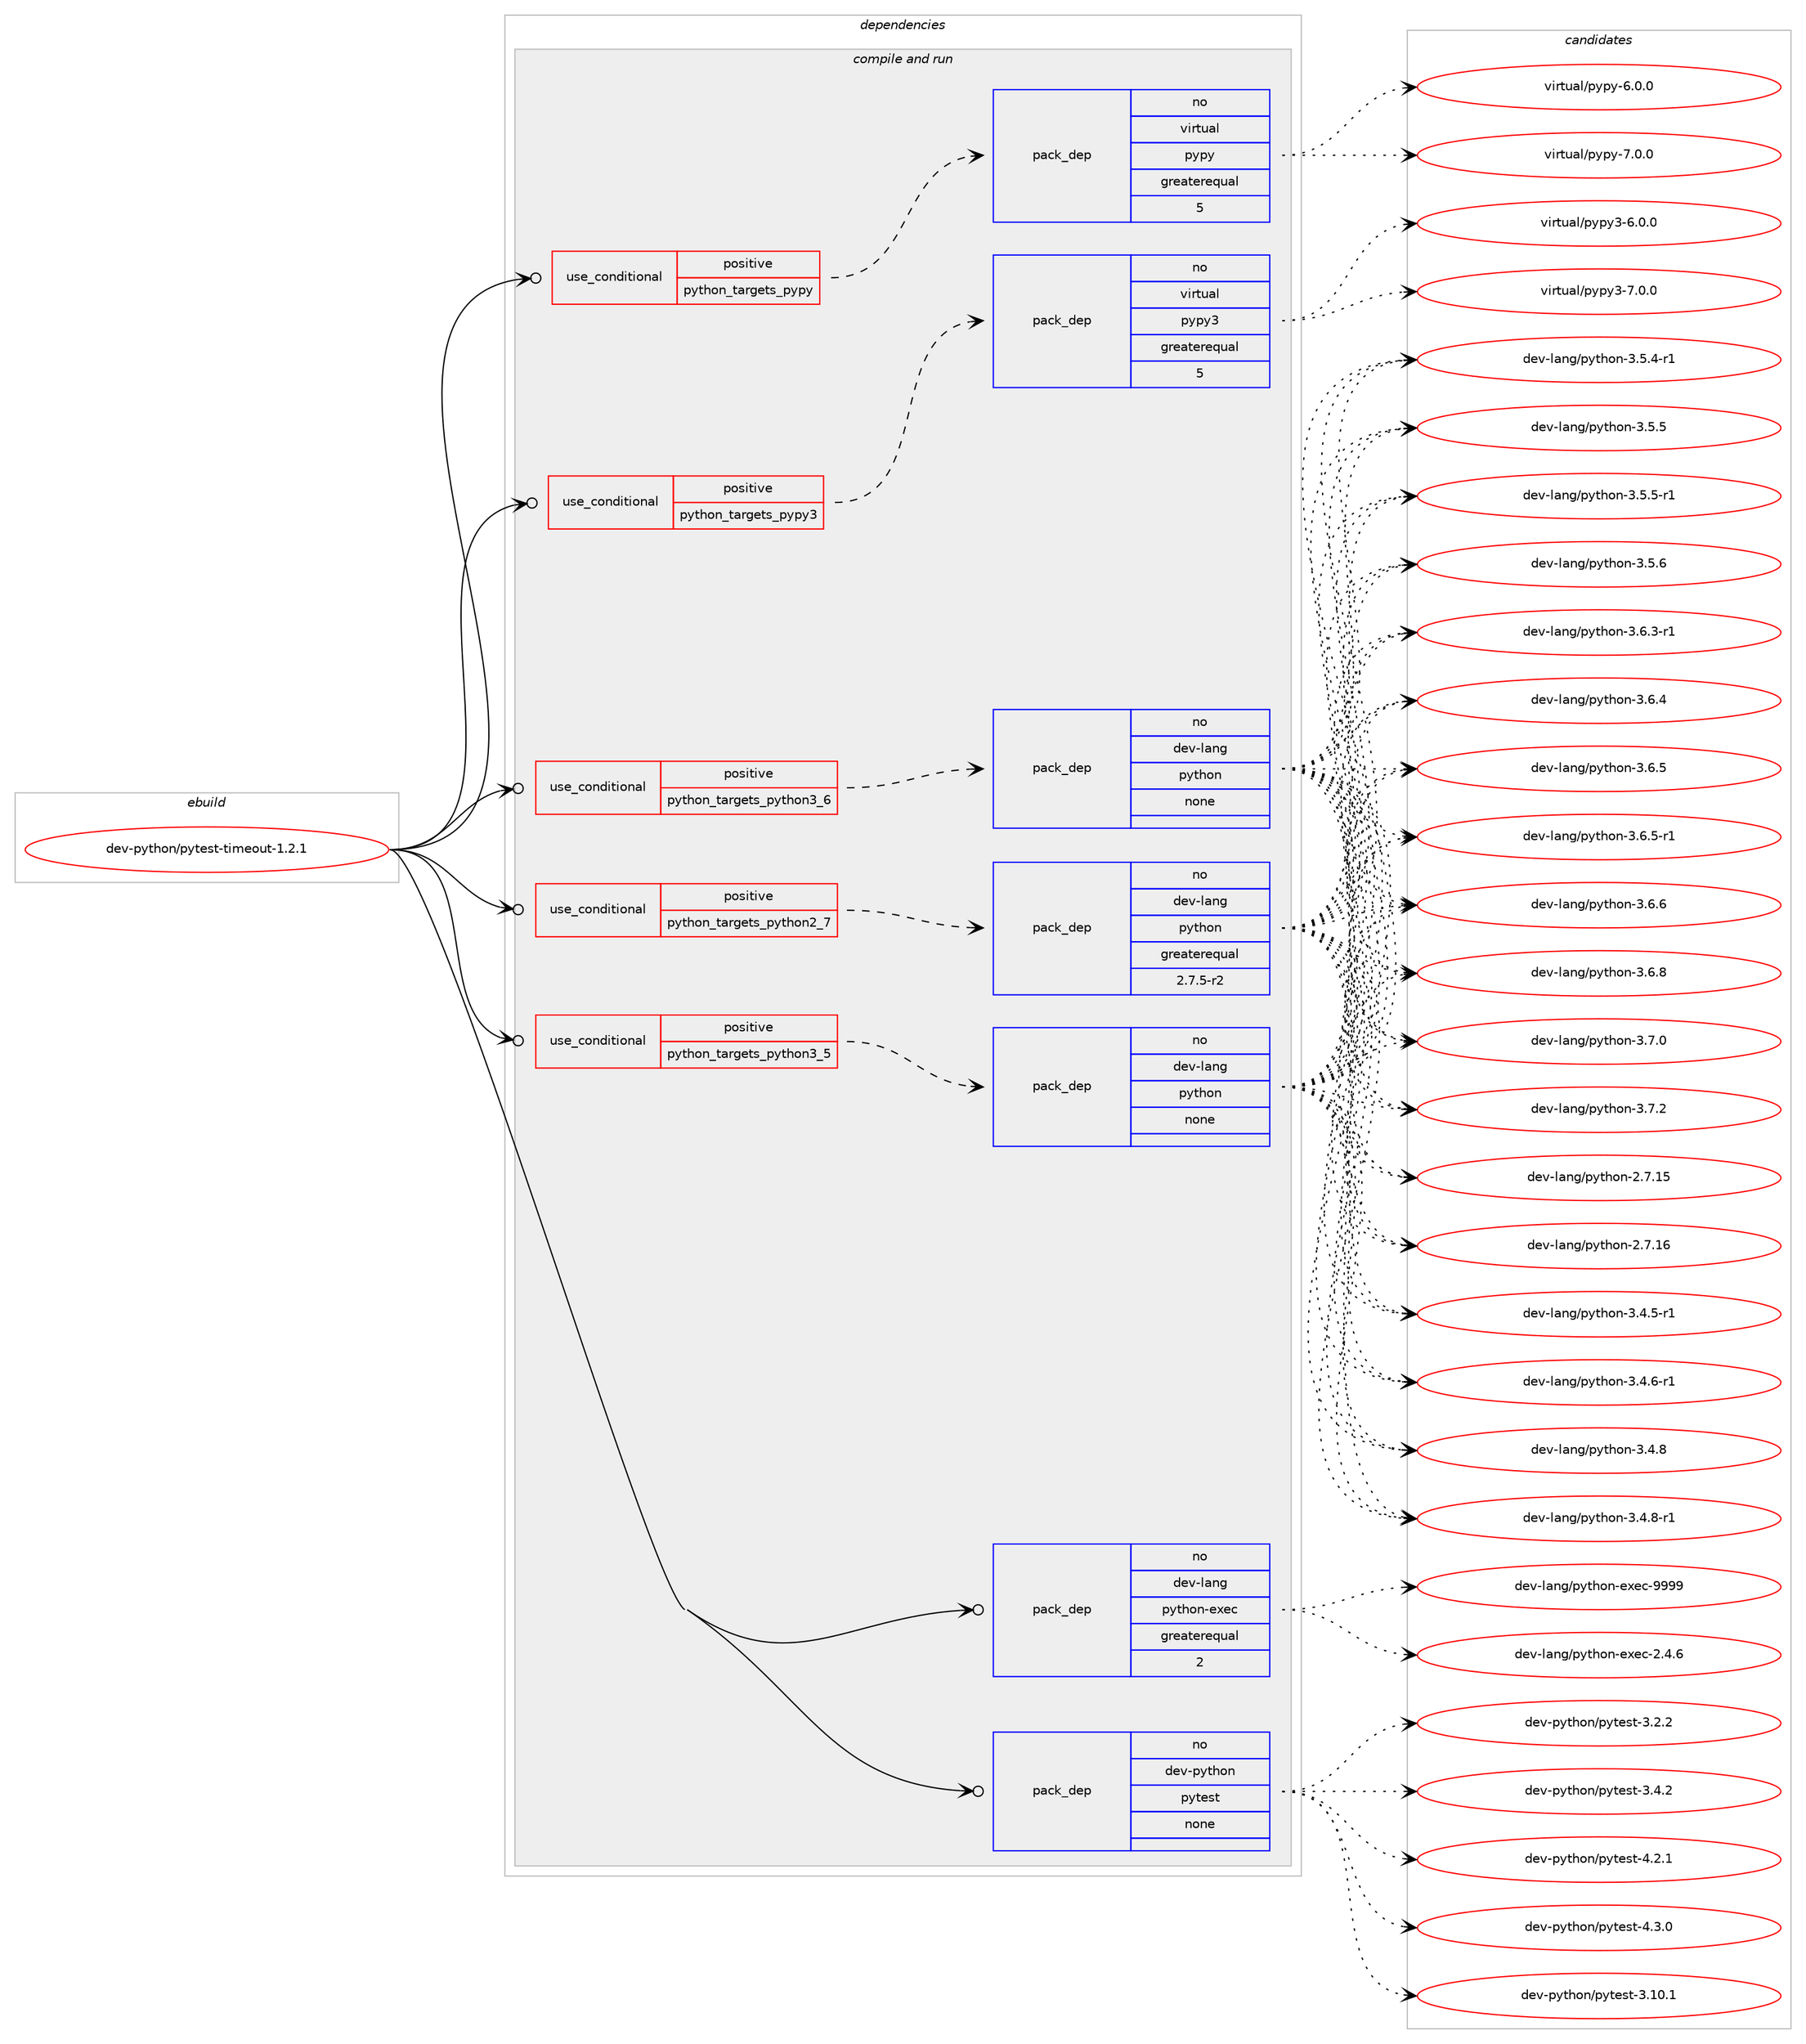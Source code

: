 digraph prolog {

# *************
# Graph options
# *************

newrank=true;
concentrate=true;
compound=true;
graph [rankdir=LR,fontname=Helvetica,fontsize=10,ranksep=1.5];#, ranksep=2.5, nodesep=0.2];
edge  [arrowhead=vee];
node  [fontname=Helvetica,fontsize=10];

# **********
# The ebuild
# **********

subgraph cluster_leftcol {
color=gray;
rank=same;
label=<<i>ebuild</i>>;
id [label="dev-python/pytest-timeout-1.2.1", color=red, width=4, href="../dev-python/pytest-timeout-1.2.1.svg"];
}

# ****************
# The dependencies
# ****************

subgraph cluster_midcol {
color=gray;
label=<<i>dependencies</i>>;
subgraph cluster_compile {
fillcolor="#eeeeee";
style=filled;
label=<<i>compile</i>>;
}
subgraph cluster_compileandrun {
fillcolor="#eeeeee";
style=filled;
label=<<i>compile and run</i>>;
subgraph cond382309 {
dependency1433810 [label=<<TABLE BORDER="0" CELLBORDER="1" CELLSPACING="0" CELLPADDING="4"><TR><TD ROWSPAN="3" CELLPADDING="10">use_conditional</TD></TR><TR><TD>positive</TD></TR><TR><TD>python_targets_pypy</TD></TR></TABLE>>, shape=none, color=red];
subgraph pack1028153 {
dependency1433811 [label=<<TABLE BORDER="0" CELLBORDER="1" CELLSPACING="0" CELLPADDING="4" WIDTH="220"><TR><TD ROWSPAN="6" CELLPADDING="30">pack_dep</TD></TR><TR><TD WIDTH="110">no</TD></TR><TR><TD>virtual</TD></TR><TR><TD>pypy</TD></TR><TR><TD>greaterequal</TD></TR><TR><TD>5</TD></TR></TABLE>>, shape=none, color=blue];
}
dependency1433810:e -> dependency1433811:w [weight=20,style="dashed",arrowhead="vee"];
}
id:e -> dependency1433810:w [weight=20,style="solid",arrowhead="odotvee"];
subgraph cond382310 {
dependency1433812 [label=<<TABLE BORDER="0" CELLBORDER="1" CELLSPACING="0" CELLPADDING="4"><TR><TD ROWSPAN="3" CELLPADDING="10">use_conditional</TD></TR><TR><TD>positive</TD></TR><TR><TD>python_targets_pypy3</TD></TR></TABLE>>, shape=none, color=red];
subgraph pack1028154 {
dependency1433813 [label=<<TABLE BORDER="0" CELLBORDER="1" CELLSPACING="0" CELLPADDING="4" WIDTH="220"><TR><TD ROWSPAN="6" CELLPADDING="30">pack_dep</TD></TR><TR><TD WIDTH="110">no</TD></TR><TR><TD>virtual</TD></TR><TR><TD>pypy3</TD></TR><TR><TD>greaterequal</TD></TR><TR><TD>5</TD></TR></TABLE>>, shape=none, color=blue];
}
dependency1433812:e -> dependency1433813:w [weight=20,style="dashed",arrowhead="vee"];
}
id:e -> dependency1433812:w [weight=20,style="solid",arrowhead="odotvee"];
subgraph cond382311 {
dependency1433814 [label=<<TABLE BORDER="0" CELLBORDER="1" CELLSPACING="0" CELLPADDING="4"><TR><TD ROWSPAN="3" CELLPADDING="10">use_conditional</TD></TR><TR><TD>positive</TD></TR><TR><TD>python_targets_python2_7</TD></TR></TABLE>>, shape=none, color=red];
subgraph pack1028155 {
dependency1433815 [label=<<TABLE BORDER="0" CELLBORDER="1" CELLSPACING="0" CELLPADDING="4" WIDTH="220"><TR><TD ROWSPAN="6" CELLPADDING="30">pack_dep</TD></TR><TR><TD WIDTH="110">no</TD></TR><TR><TD>dev-lang</TD></TR><TR><TD>python</TD></TR><TR><TD>greaterequal</TD></TR><TR><TD>2.7.5-r2</TD></TR></TABLE>>, shape=none, color=blue];
}
dependency1433814:e -> dependency1433815:w [weight=20,style="dashed",arrowhead="vee"];
}
id:e -> dependency1433814:w [weight=20,style="solid",arrowhead="odotvee"];
subgraph cond382312 {
dependency1433816 [label=<<TABLE BORDER="0" CELLBORDER="1" CELLSPACING="0" CELLPADDING="4"><TR><TD ROWSPAN="3" CELLPADDING="10">use_conditional</TD></TR><TR><TD>positive</TD></TR><TR><TD>python_targets_python3_5</TD></TR></TABLE>>, shape=none, color=red];
subgraph pack1028156 {
dependency1433817 [label=<<TABLE BORDER="0" CELLBORDER="1" CELLSPACING="0" CELLPADDING="4" WIDTH="220"><TR><TD ROWSPAN="6" CELLPADDING="30">pack_dep</TD></TR><TR><TD WIDTH="110">no</TD></TR><TR><TD>dev-lang</TD></TR><TR><TD>python</TD></TR><TR><TD>none</TD></TR><TR><TD></TD></TR></TABLE>>, shape=none, color=blue];
}
dependency1433816:e -> dependency1433817:w [weight=20,style="dashed",arrowhead="vee"];
}
id:e -> dependency1433816:w [weight=20,style="solid",arrowhead="odotvee"];
subgraph cond382313 {
dependency1433818 [label=<<TABLE BORDER="0" CELLBORDER="1" CELLSPACING="0" CELLPADDING="4"><TR><TD ROWSPAN="3" CELLPADDING="10">use_conditional</TD></TR><TR><TD>positive</TD></TR><TR><TD>python_targets_python3_6</TD></TR></TABLE>>, shape=none, color=red];
subgraph pack1028157 {
dependency1433819 [label=<<TABLE BORDER="0" CELLBORDER="1" CELLSPACING="0" CELLPADDING="4" WIDTH="220"><TR><TD ROWSPAN="6" CELLPADDING="30">pack_dep</TD></TR><TR><TD WIDTH="110">no</TD></TR><TR><TD>dev-lang</TD></TR><TR><TD>python</TD></TR><TR><TD>none</TD></TR><TR><TD></TD></TR></TABLE>>, shape=none, color=blue];
}
dependency1433818:e -> dependency1433819:w [weight=20,style="dashed",arrowhead="vee"];
}
id:e -> dependency1433818:w [weight=20,style="solid",arrowhead="odotvee"];
subgraph pack1028158 {
dependency1433820 [label=<<TABLE BORDER="0" CELLBORDER="1" CELLSPACING="0" CELLPADDING="4" WIDTH="220"><TR><TD ROWSPAN="6" CELLPADDING="30">pack_dep</TD></TR><TR><TD WIDTH="110">no</TD></TR><TR><TD>dev-lang</TD></TR><TR><TD>python-exec</TD></TR><TR><TD>greaterequal</TD></TR><TR><TD>2</TD></TR></TABLE>>, shape=none, color=blue];
}
id:e -> dependency1433820:w [weight=20,style="solid",arrowhead="odotvee"];
subgraph pack1028159 {
dependency1433821 [label=<<TABLE BORDER="0" CELLBORDER="1" CELLSPACING="0" CELLPADDING="4" WIDTH="220"><TR><TD ROWSPAN="6" CELLPADDING="30">pack_dep</TD></TR><TR><TD WIDTH="110">no</TD></TR><TR><TD>dev-python</TD></TR><TR><TD>pytest</TD></TR><TR><TD>none</TD></TR><TR><TD></TD></TR></TABLE>>, shape=none, color=blue];
}
id:e -> dependency1433821:w [weight=20,style="solid",arrowhead="odotvee"];
}
subgraph cluster_run {
fillcolor="#eeeeee";
style=filled;
label=<<i>run</i>>;
}
}

# **************
# The candidates
# **************

subgraph cluster_choices {
rank=same;
color=gray;
label=<<i>candidates</i>>;

subgraph choice1028153 {
color=black;
nodesep=1;
choice1181051141161179710847112121112121455446484648 [label="virtual/pypy-6.0.0", color=red, width=4,href="../virtual/pypy-6.0.0.svg"];
choice1181051141161179710847112121112121455546484648 [label="virtual/pypy-7.0.0", color=red, width=4,href="../virtual/pypy-7.0.0.svg"];
dependency1433811:e -> choice1181051141161179710847112121112121455446484648:w [style=dotted,weight="100"];
dependency1433811:e -> choice1181051141161179710847112121112121455546484648:w [style=dotted,weight="100"];
}
subgraph choice1028154 {
color=black;
nodesep=1;
choice118105114116117971084711212111212151455446484648 [label="virtual/pypy3-6.0.0", color=red, width=4,href="../virtual/pypy3-6.0.0.svg"];
choice118105114116117971084711212111212151455546484648 [label="virtual/pypy3-7.0.0", color=red, width=4,href="../virtual/pypy3-7.0.0.svg"];
dependency1433813:e -> choice118105114116117971084711212111212151455446484648:w [style=dotted,weight="100"];
dependency1433813:e -> choice118105114116117971084711212111212151455546484648:w [style=dotted,weight="100"];
}
subgraph choice1028155 {
color=black;
nodesep=1;
choice10010111845108971101034711212111610411111045504655464953 [label="dev-lang/python-2.7.15", color=red, width=4,href="../dev-lang/python-2.7.15.svg"];
choice10010111845108971101034711212111610411111045504655464954 [label="dev-lang/python-2.7.16", color=red, width=4,href="../dev-lang/python-2.7.16.svg"];
choice1001011184510897110103471121211161041111104551465246534511449 [label="dev-lang/python-3.4.5-r1", color=red, width=4,href="../dev-lang/python-3.4.5-r1.svg"];
choice1001011184510897110103471121211161041111104551465246544511449 [label="dev-lang/python-3.4.6-r1", color=red, width=4,href="../dev-lang/python-3.4.6-r1.svg"];
choice100101118451089711010347112121116104111110455146524656 [label="dev-lang/python-3.4.8", color=red, width=4,href="../dev-lang/python-3.4.8.svg"];
choice1001011184510897110103471121211161041111104551465246564511449 [label="dev-lang/python-3.4.8-r1", color=red, width=4,href="../dev-lang/python-3.4.8-r1.svg"];
choice1001011184510897110103471121211161041111104551465346524511449 [label="dev-lang/python-3.5.4-r1", color=red, width=4,href="../dev-lang/python-3.5.4-r1.svg"];
choice100101118451089711010347112121116104111110455146534653 [label="dev-lang/python-3.5.5", color=red, width=4,href="../dev-lang/python-3.5.5.svg"];
choice1001011184510897110103471121211161041111104551465346534511449 [label="dev-lang/python-3.5.5-r1", color=red, width=4,href="../dev-lang/python-3.5.5-r1.svg"];
choice100101118451089711010347112121116104111110455146534654 [label="dev-lang/python-3.5.6", color=red, width=4,href="../dev-lang/python-3.5.6.svg"];
choice1001011184510897110103471121211161041111104551465446514511449 [label="dev-lang/python-3.6.3-r1", color=red, width=4,href="../dev-lang/python-3.6.3-r1.svg"];
choice100101118451089711010347112121116104111110455146544652 [label="dev-lang/python-3.6.4", color=red, width=4,href="../dev-lang/python-3.6.4.svg"];
choice100101118451089711010347112121116104111110455146544653 [label="dev-lang/python-3.6.5", color=red, width=4,href="../dev-lang/python-3.6.5.svg"];
choice1001011184510897110103471121211161041111104551465446534511449 [label="dev-lang/python-3.6.5-r1", color=red, width=4,href="../dev-lang/python-3.6.5-r1.svg"];
choice100101118451089711010347112121116104111110455146544654 [label="dev-lang/python-3.6.6", color=red, width=4,href="../dev-lang/python-3.6.6.svg"];
choice100101118451089711010347112121116104111110455146544656 [label="dev-lang/python-3.6.8", color=red, width=4,href="../dev-lang/python-3.6.8.svg"];
choice100101118451089711010347112121116104111110455146554648 [label="dev-lang/python-3.7.0", color=red, width=4,href="../dev-lang/python-3.7.0.svg"];
choice100101118451089711010347112121116104111110455146554650 [label="dev-lang/python-3.7.2", color=red, width=4,href="../dev-lang/python-3.7.2.svg"];
dependency1433815:e -> choice10010111845108971101034711212111610411111045504655464953:w [style=dotted,weight="100"];
dependency1433815:e -> choice10010111845108971101034711212111610411111045504655464954:w [style=dotted,weight="100"];
dependency1433815:e -> choice1001011184510897110103471121211161041111104551465246534511449:w [style=dotted,weight="100"];
dependency1433815:e -> choice1001011184510897110103471121211161041111104551465246544511449:w [style=dotted,weight="100"];
dependency1433815:e -> choice100101118451089711010347112121116104111110455146524656:w [style=dotted,weight="100"];
dependency1433815:e -> choice1001011184510897110103471121211161041111104551465246564511449:w [style=dotted,weight="100"];
dependency1433815:e -> choice1001011184510897110103471121211161041111104551465346524511449:w [style=dotted,weight="100"];
dependency1433815:e -> choice100101118451089711010347112121116104111110455146534653:w [style=dotted,weight="100"];
dependency1433815:e -> choice1001011184510897110103471121211161041111104551465346534511449:w [style=dotted,weight="100"];
dependency1433815:e -> choice100101118451089711010347112121116104111110455146534654:w [style=dotted,weight="100"];
dependency1433815:e -> choice1001011184510897110103471121211161041111104551465446514511449:w [style=dotted,weight="100"];
dependency1433815:e -> choice100101118451089711010347112121116104111110455146544652:w [style=dotted,weight="100"];
dependency1433815:e -> choice100101118451089711010347112121116104111110455146544653:w [style=dotted,weight="100"];
dependency1433815:e -> choice1001011184510897110103471121211161041111104551465446534511449:w [style=dotted,weight="100"];
dependency1433815:e -> choice100101118451089711010347112121116104111110455146544654:w [style=dotted,weight="100"];
dependency1433815:e -> choice100101118451089711010347112121116104111110455146544656:w [style=dotted,weight="100"];
dependency1433815:e -> choice100101118451089711010347112121116104111110455146554648:w [style=dotted,weight="100"];
dependency1433815:e -> choice100101118451089711010347112121116104111110455146554650:w [style=dotted,weight="100"];
}
subgraph choice1028156 {
color=black;
nodesep=1;
choice10010111845108971101034711212111610411111045504655464953 [label="dev-lang/python-2.7.15", color=red, width=4,href="../dev-lang/python-2.7.15.svg"];
choice10010111845108971101034711212111610411111045504655464954 [label="dev-lang/python-2.7.16", color=red, width=4,href="../dev-lang/python-2.7.16.svg"];
choice1001011184510897110103471121211161041111104551465246534511449 [label="dev-lang/python-3.4.5-r1", color=red, width=4,href="../dev-lang/python-3.4.5-r1.svg"];
choice1001011184510897110103471121211161041111104551465246544511449 [label="dev-lang/python-3.4.6-r1", color=red, width=4,href="../dev-lang/python-3.4.6-r1.svg"];
choice100101118451089711010347112121116104111110455146524656 [label="dev-lang/python-3.4.8", color=red, width=4,href="../dev-lang/python-3.4.8.svg"];
choice1001011184510897110103471121211161041111104551465246564511449 [label="dev-lang/python-3.4.8-r1", color=red, width=4,href="../dev-lang/python-3.4.8-r1.svg"];
choice1001011184510897110103471121211161041111104551465346524511449 [label="dev-lang/python-3.5.4-r1", color=red, width=4,href="../dev-lang/python-3.5.4-r1.svg"];
choice100101118451089711010347112121116104111110455146534653 [label="dev-lang/python-3.5.5", color=red, width=4,href="../dev-lang/python-3.5.5.svg"];
choice1001011184510897110103471121211161041111104551465346534511449 [label="dev-lang/python-3.5.5-r1", color=red, width=4,href="../dev-lang/python-3.5.5-r1.svg"];
choice100101118451089711010347112121116104111110455146534654 [label="dev-lang/python-3.5.6", color=red, width=4,href="../dev-lang/python-3.5.6.svg"];
choice1001011184510897110103471121211161041111104551465446514511449 [label="dev-lang/python-3.6.3-r1", color=red, width=4,href="../dev-lang/python-3.6.3-r1.svg"];
choice100101118451089711010347112121116104111110455146544652 [label="dev-lang/python-3.6.4", color=red, width=4,href="../dev-lang/python-3.6.4.svg"];
choice100101118451089711010347112121116104111110455146544653 [label="dev-lang/python-3.6.5", color=red, width=4,href="../dev-lang/python-3.6.5.svg"];
choice1001011184510897110103471121211161041111104551465446534511449 [label="dev-lang/python-3.6.5-r1", color=red, width=4,href="../dev-lang/python-3.6.5-r1.svg"];
choice100101118451089711010347112121116104111110455146544654 [label="dev-lang/python-3.6.6", color=red, width=4,href="../dev-lang/python-3.6.6.svg"];
choice100101118451089711010347112121116104111110455146544656 [label="dev-lang/python-3.6.8", color=red, width=4,href="../dev-lang/python-3.6.8.svg"];
choice100101118451089711010347112121116104111110455146554648 [label="dev-lang/python-3.7.0", color=red, width=4,href="../dev-lang/python-3.7.0.svg"];
choice100101118451089711010347112121116104111110455146554650 [label="dev-lang/python-3.7.2", color=red, width=4,href="../dev-lang/python-3.7.2.svg"];
dependency1433817:e -> choice10010111845108971101034711212111610411111045504655464953:w [style=dotted,weight="100"];
dependency1433817:e -> choice10010111845108971101034711212111610411111045504655464954:w [style=dotted,weight="100"];
dependency1433817:e -> choice1001011184510897110103471121211161041111104551465246534511449:w [style=dotted,weight="100"];
dependency1433817:e -> choice1001011184510897110103471121211161041111104551465246544511449:w [style=dotted,weight="100"];
dependency1433817:e -> choice100101118451089711010347112121116104111110455146524656:w [style=dotted,weight="100"];
dependency1433817:e -> choice1001011184510897110103471121211161041111104551465246564511449:w [style=dotted,weight="100"];
dependency1433817:e -> choice1001011184510897110103471121211161041111104551465346524511449:w [style=dotted,weight="100"];
dependency1433817:e -> choice100101118451089711010347112121116104111110455146534653:w [style=dotted,weight="100"];
dependency1433817:e -> choice1001011184510897110103471121211161041111104551465346534511449:w [style=dotted,weight="100"];
dependency1433817:e -> choice100101118451089711010347112121116104111110455146534654:w [style=dotted,weight="100"];
dependency1433817:e -> choice1001011184510897110103471121211161041111104551465446514511449:w [style=dotted,weight="100"];
dependency1433817:e -> choice100101118451089711010347112121116104111110455146544652:w [style=dotted,weight="100"];
dependency1433817:e -> choice100101118451089711010347112121116104111110455146544653:w [style=dotted,weight="100"];
dependency1433817:e -> choice1001011184510897110103471121211161041111104551465446534511449:w [style=dotted,weight="100"];
dependency1433817:e -> choice100101118451089711010347112121116104111110455146544654:w [style=dotted,weight="100"];
dependency1433817:e -> choice100101118451089711010347112121116104111110455146544656:w [style=dotted,weight="100"];
dependency1433817:e -> choice100101118451089711010347112121116104111110455146554648:w [style=dotted,weight="100"];
dependency1433817:e -> choice100101118451089711010347112121116104111110455146554650:w [style=dotted,weight="100"];
}
subgraph choice1028157 {
color=black;
nodesep=1;
choice10010111845108971101034711212111610411111045504655464953 [label="dev-lang/python-2.7.15", color=red, width=4,href="../dev-lang/python-2.7.15.svg"];
choice10010111845108971101034711212111610411111045504655464954 [label="dev-lang/python-2.7.16", color=red, width=4,href="../dev-lang/python-2.7.16.svg"];
choice1001011184510897110103471121211161041111104551465246534511449 [label="dev-lang/python-3.4.5-r1", color=red, width=4,href="../dev-lang/python-3.4.5-r1.svg"];
choice1001011184510897110103471121211161041111104551465246544511449 [label="dev-lang/python-3.4.6-r1", color=red, width=4,href="../dev-lang/python-3.4.6-r1.svg"];
choice100101118451089711010347112121116104111110455146524656 [label="dev-lang/python-3.4.8", color=red, width=4,href="../dev-lang/python-3.4.8.svg"];
choice1001011184510897110103471121211161041111104551465246564511449 [label="dev-lang/python-3.4.8-r1", color=red, width=4,href="../dev-lang/python-3.4.8-r1.svg"];
choice1001011184510897110103471121211161041111104551465346524511449 [label="dev-lang/python-3.5.4-r1", color=red, width=4,href="../dev-lang/python-3.5.4-r1.svg"];
choice100101118451089711010347112121116104111110455146534653 [label="dev-lang/python-3.5.5", color=red, width=4,href="../dev-lang/python-3.5.5.svg"];
choice1001011184510897110103471121211161041111104551465346534511449 [label="dev-lang/python-3.5.5-r1", color=red, width=4,href="../dev-lang/python-3.5.5-r1.svg"];
choice100101118451089711010347112121116104111110455146534654 [label="dev-lang/python-3.5.6", color=red, width=4,href="../dev-lang/python-3.5.6.svg"];
choice1001011184510897110103471121211161041111104551465446514511449 [label="dev-lang/python-3.6.3-r1", color=red, width=4,href="../dev-lang/python-3.6.3-r1.svg"];
choice100101118451089711010347112121116104111110455146544652 [label="dev-lang/python-3.6.4", color=red, width=4,href="../dev-lang/python-3.6.4.svg"];
choice100101118451089711010347112121116104111110455146544653 [label="dev-lang/python-3.6.5", color=red, width=4,href="../dev-lang/python-3.6.5.svg"];
choice1001011184510897110103471121211161041111104551465446534511449 [label="dev-lang/python-3.6.5-r1", color=red, width=4,href="../dev-lang/python-3.6.5-r1.svg"];
choice100101118451089711010347112121116104111110455146544654 [label="dev-lang/python-3.6.6", color=red, width=4,href="../dev-lang/python-3.6.6.svg"];
choice100101118451089711010347112121116104111110455146544656 [label="dev-lang/python-3.6.8", color=red, width=4,href="../dev-lang/python-3.6.8.svg"];
choice100101118451089711010347112121116104111110455146554648 [label="dev-lang/python-3.7.0", color=red, width=4,href="../dev-lang/python-3.7.0.svg"];
choice100101118451089711010347112121116104111110455146554650 [label="dev-lang/python-3.7.2", color=red, width=4,href="../dev-lang/python-3.7.2.svg"];
dependency1433819:e -> choice10010111845108971101034711212111610411111045504655464953:w [style=dotted,weight="100"];
dependency1433819:e -> choice10010111845108971101034711212111610411111045504655464954:w [style=dotted,weight="100"];
dependency1433819:e -> choice1001011184510897110103471121211161041111104551465246534511449:w [style=dotted,weight="100"];
dependency1433819:e -> choice1001011184510897110103471121211161041111104551465246544511449:w [style=dotted,weight="100"];
dependency1433819:e -> choice100101118451089711010347112121116104111110455146524656:w [style=dotted,weight="100"];
dependency1433819:e -> choice1001011184510897110103471121211161041111104551465246564511449:w [style=dotted,weight="100"];
dependency1433819:e -> choice1001011184510897110103471121211161041111104551465346524511449:w [style=dotted,weight="100"];
dependency1433819:e -> choice100101118451089711010347112121116104111110455146534653:w [style=dotted,weight="100"];
dependency1433819:e -> choice1001011184510897110103471121211161041111104551465346534511449:w [style=dotted,weight="100"];
dependency1433819:e -> choice100101118451089711010347112121116104111110455146534654:w [style=dotted,weight="100"];
dependency1433819:e -> choice1001011184510897110103471121211161041111104551465446514511449:w [style=dotted,weight="100"];
dependency1433819:e -> choice100101118451089711010347112121116104111110455146544652:w [style=dotted,weight="100"];
dependency1433819:e -> choice100101118451089711010347112121116104111110455146544653:w [style=dotted,weight="100"];
dependency1433819:e -> choice1001011184510897110103471121211161041111104551465446534511449:w [style=dotted,weight="100"];
dependency1433819:e -> choice100101118451089711010347112121116104111110455146544654:w [style=dotted,weight="100"];
dependency1433819:e -> choice100101118451089711010347112121116104111110455146544656:w [style=dotted,weight="100"];
dependency1433819:e -> choice100101118451089711010347112121116104111110455146554648:w [style=dotted,weight="100"];
dependency1433819:e -> choice100101118451089711010347112121116104111110455146554650:w [style=dotted,weight="100"];
}
subgraph choice1028158 {
color=black;
nodesep=1;
choice1001011184510897110103471121211161041111104510112010199455046524654 [label="dev-lang/python-exec-2.4.6", color=red, width=4,href="../dev-lang/python-exec-2.4.6.svg"];
choice10010111845108971101034711212111610411111045101120101994557575757 [label="dev-lang/python-exec-9999", color=red, width=4,href="../dev-lang/python-exec-9999.svg"];
dependency1433820:e -> choice1001011184510897110103471121211161041111104510112010199455046524654:w [style=dotted,weight="100"];
dependency1433820:e -> choice10010111845108971101034711212111610411111045101120101994557575757:w [style=dotted,weight="100"];
}
subgraph choice1028159 {
color=black;
nodesep=1;
choice100101118451121211161041111104711212111610111511645514649484649 [label="dev-python/pytest-3.10.1", color=red, width=4,href="../dev-python/pytest-3.10.1.svg"];
choice1001011184511212111610411111047112121116101115116455146504650 [label="dev-python/pytest-3.2.2", color=red, width=4,href="../dev-python/pytest-3.2.2.svg"];
choice1001011184511212111610411111047112121116101115116455146524650 [label="dev-python/pytest-3.4.2", color=red, width=4,href="../dev-python/pytest-3.4.2.svg"];
choice1001011184511212111610411111047112121116101115116455246504649 [label="dev-python/pytest-4.2.1", color=red, width=4,href="../dev-python/pytest-4.2.1.svg"];
choice1001011184511212111610411111047112121116101115116455246514648 [label="dev-python/pytest-4.3.0", color=red, width=4,href="../dev-python/pytest-4.3.0.svg"];
dependency1433821:e -> choice100101118451121211161041111104711212111610111511645514649484649:w [style=dotted,weight="100"];
dependency1433821:e -> choice1001011184511212111610411111047112121116101115116455146504650:w [style=dotted,weight="100"];
dependency1433821:e -> choice1001011184511212111610411111047112121116101115116455146524650:w [style=dotted,weight="100"];
dependency1433821:e -> choice1001011184511212111610411111047112121116101115116455246504649:w [style=dotted,weight="100"];
dependency1433821:e -> choice1001011184511212111610411111047112121116101115116455246514648:w [style=dotted,weight="100"];
}
}

}
